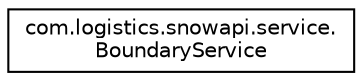 digraph "Graphical Class Hierarchy"
{
 // LATEX_PDF_SIZE
  edge [fontname="Helvetica",fontsize="10",labelfontname="Helvetica",labelfontsize="10"];
  node [fontname="Helvetica",fontsize="10",shape=record];
  rankdir="LR";
  Node0 [label="com.logistics.snowapi.service.\lBoundaryService",height=0.2,width=0.4,color="black", fillcolor="white", style="filled",URL="$classcom_1_1logistics_1_1snowapi_1_1service_1_1BoundaryService.html",tooltip=" "];
}
